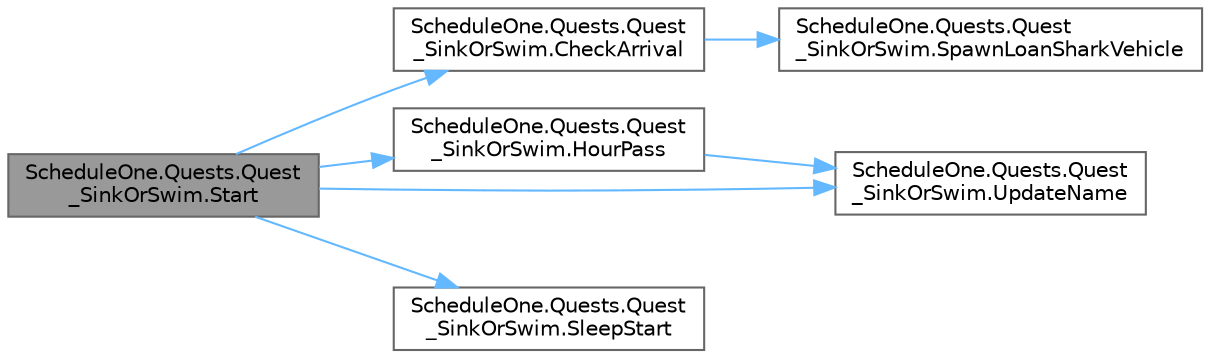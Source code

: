 digraph "ScheduleOne.Quests.Quest_SinkOrSwim.Start"
{
 // LATEX_PDF_SIZE
  bgcolor="transparent";
  edge [fontname=Helvetica,fontsize=10,labelfontname=Helvetica,labelfontsize=10];
  node [fontname=Helvetica,fontsize=10,shape=box,height=0.2,width=0.4];
  rankdir="LR";
  Node1 [id="Node000001",label="ScheduleOne.Quests.Quest\l_SinkOrSwim.Start",height=0.2,width=0.4,color="gray40", fillcolor="grey60", style="filled", fontcolor="black",tooltip=" "];
  Node1 -> Node2 [id="edge1_Node000001_Node000002",color="steelblue1",style="solid",tooltip=" "];
  Node2 [id="Node000002",label="ScheduleOne.Quests.Quest\l_SinkOrSwim.CheckArrival",height=0.2,width=0.4,color="grey40", fillcolor="white", style="filled",URL="$class_schedule_one_1_1_quests_1_1_quest___sink_or_swim.html#ae86f5b4fd8eff93a692e786f90f397a7",tooltip=" "];
  Node2 -> Node3 [id="edge2_Node000002_Node000003",color="steelblue1",style="solid",tooltip=" "];
  Node3 [id="Node000003",label="ScheduleOne.Quests.Quest\l_SinkOrSwim.SpawnLoanSharkVehicle",height=0.2,width=0.4,color="grey40", fillcolor="white", style="filled",URL="$class_schedule_one_1_1_quests_1_1_quest___sink_or_swim.html#ad9f3bfe2569525d6b1193c2e7a09f7ed",tooltip=" "];
  Node1 -> Node4 [id="edge3_Node000001_Node000004",color="steelblue1",style="solid",tooltip=" "];
  Node4 [id="Node000004",label="ScheduleOne.Quests.Quest\l_SinkOrSwim.HourPass",height=0.2,width=0.4,color="grey40", fillcolor="white", style="filled",URL="$class_schedule_one_1_1_quests_1_1_quest___sink_or_swim.html#a2c787b229c2e09afaa12f76b4b41552e",tooltip=" "];
  Node4 -> Node5 [id="edge4_Node000004_Node000005",color="steelblue1",style="solid",tooltip=" "];
  Node5 [id="Node000005",label="ScheduleOne.Quests.Quest\l_SinkOrSwim.UpdateName",height=0.2,width=0.4,color="grey40", fillcolor="white", style="filled",URL="$class_schedule_one_1_1_quests_1_1_quest___sink_or_swim.html#a611c0ba73b0023587252087d0e563adb",tooltip=" "];
  Node1 -> Node6 [id="edge5_Node000001_Node000006",color="steelblue1",style="solid",tooltip=" "];
  Node6 [id="Node000006",label="ScheduleOne.Quests.Quest\l_SinkOrSwim.SleepStart",height=0.2,width=0.4,color="grey40", fillcolor="white", style="filled",URL="$class_schedule_one_1_1_quests_1_1_quest___sink_or_swim.html#aa28cea91660c17af531aa7e5fcc22146",tooltip=" "];
  Node1 -> Node5 [id="edge6_Node000001_Node000005",color="steelblue1",style="solid",tooltip=" "];
}
